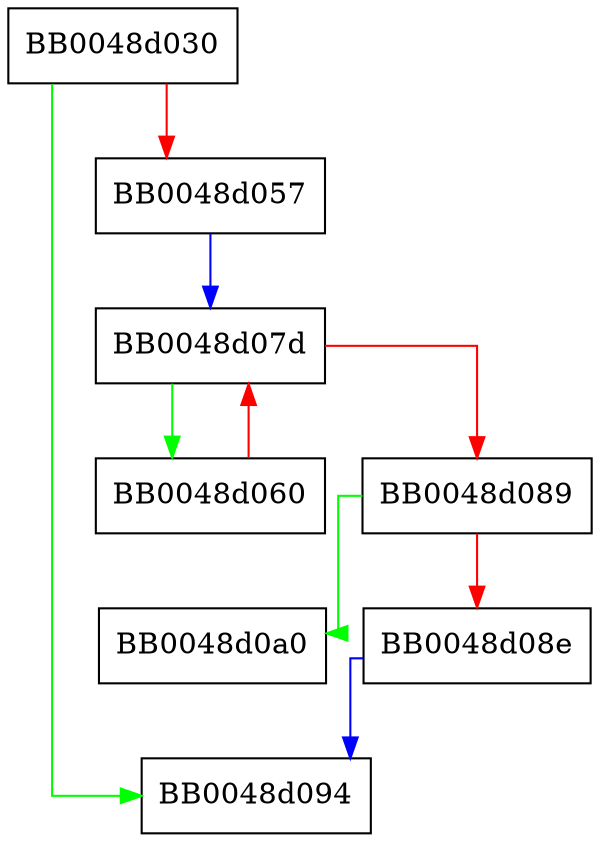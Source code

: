 digraph SSL_CTX_set_cipher_list {
  node [shape="box"];
  graph [splines=ortho];
  BB0048d030 -> BB0048d094 [color="green"];
  BB0048d030 -> BB0048d057 [color="red"];
  BB0048d057 -> BB0048d07d [color="blue"];
  BB0048d060 -> BB0048d07d [color="red"];
  BB0048d07d -> BB0048d060 [color="green"];
  BB0048d07d -> BB0048d089 [color="red"];
  BB0048d089 -> BB0048d0a0 [color="green"];
  BB0048d089 -> BB0048d08e [color="red"];
  BB0048d08e -> BB0048d094 [color="blue"];
}